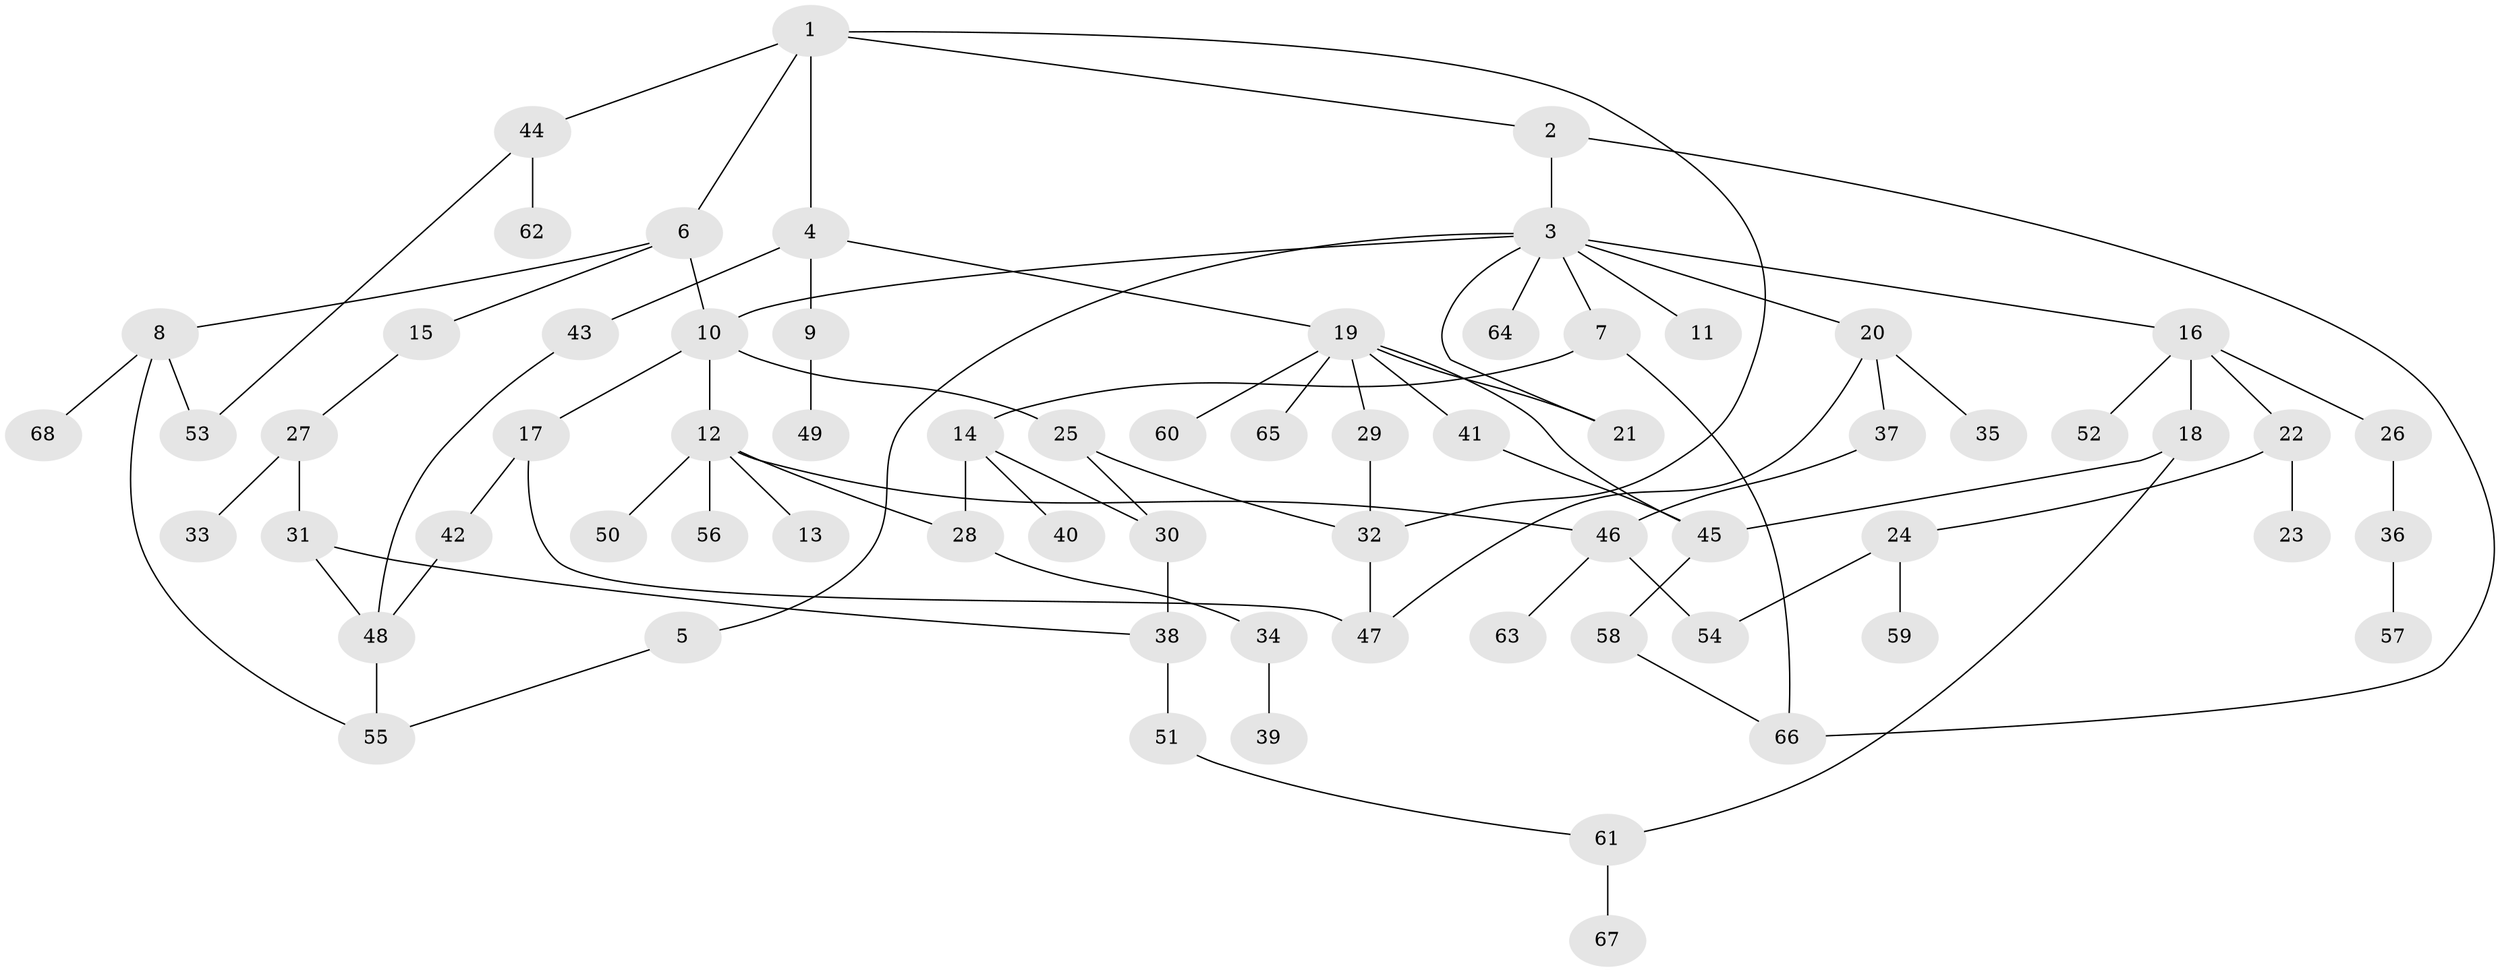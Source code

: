 // coarse degree distribution, {6: 0.045454545454545456, 3: 0.1590909090909091, 12: 0.022727272727272728, 4: 0.20454545454545456, 1: 0.3181818181818182, 5: 0.06818181818181818, 2: 0.18181818181818182}
// Generated by graph-tools (version 1.1) at 2025/41/03/06/25 10:41:29]
// undirected, 68 vertices, 88 edges
graph export_dot {
graph [start="1"]
  node [color=gray90,style=filled];
  1;
  2;
  3;
  4;
  5;
  6;
  7;
  8;
  9;
  10;
  11;
  12;
  13;
  14;
  15;
  16;
  17;
  18;
  19;
  20;
  21;
  22;
  23;
  24;
  25;
  26;
  27;
  28;
  29;
  30;
  31;
  32;
  33;
  34;
  35;
  36;
  37;
  38;
  39;
  40;
  41;
  42;
  43;
  44;
  45;
  46;
  47;
  48;
  49;
  50;
  51;
  52;
  53;
  54;
  55;
  56;
  57;
  58;
  59;
  60;
  61;
  62;
  63;
  64;
  65;
  66;
  67;
  68;
  1 -- 2;
  1 -- 4;
  1 -- 6;
  1 -- 44;
  1 -- 32;
  2 -- 3;
  2 -- 66;
  3 -- 5;
  3 -- 7;
  3 -- 11;
  3 -- 16;
  3 -- 20;
  3 -- 64;
  3 -- 21;
  3 -- 10;
  4 -- 9;
  4 -- 19;
  4 -- 43;
  5 -- 55;
  6 -- 8;
  6 -- 10;
  6 -- 15;
  7 -- 14;
  7 -- 66;
  8 -- 68;
  8 -- 53;
  8 -- 55;
  9 -- 49;
  10 -- 12;
  10 -- 17;
  10 -- 25;
  12 -- 13;
  12 -- 46;
  12 -- 50;
  12 -- 56;
  12 -- 28;
  14 -- 28;
  14 -- 30;
  14 -- 40;
  15 -- 27;
  16 -- 18;
  16 -- 22;
  16 -- 26;
  16 -- 52;
  17 -- 42;
  17 -- 47;
  18 -- 45;
  18 -- 61;
  19 -- 21;
  19 -- 29;
  19 -- 41;
  19 -- 45;
  19 -- 60;
  19 -- 65;
  20 -- 35;
  20 -- 37;
  20 -- 47;
  22 -- 23;
  22 -- 24;
  24 -- 59;
  24 -- 54;
  25 -- 30;
  25 -- 32;
  26 -- 36;
  27 -- 31;
  27 -- 33;
  28 -- 34;
  29 -- 32;
  30 -- 38;
  31 -- 38;
  31 -- 48;
  32 -- 47;
  34 -- 39;
  36 -- 57;
  37 -- 46;
  38 -- 51;
  41 -- 45;
  42 -- 48;
  43 -- 48;
  44 -- 53;
  44 -- 62;
  45 -- 58;
  46 -- 54;
  46 -- 63;
  48 -- 55;
  51 -- 61;
  58 -- 66;
  61 -- 67;
}
